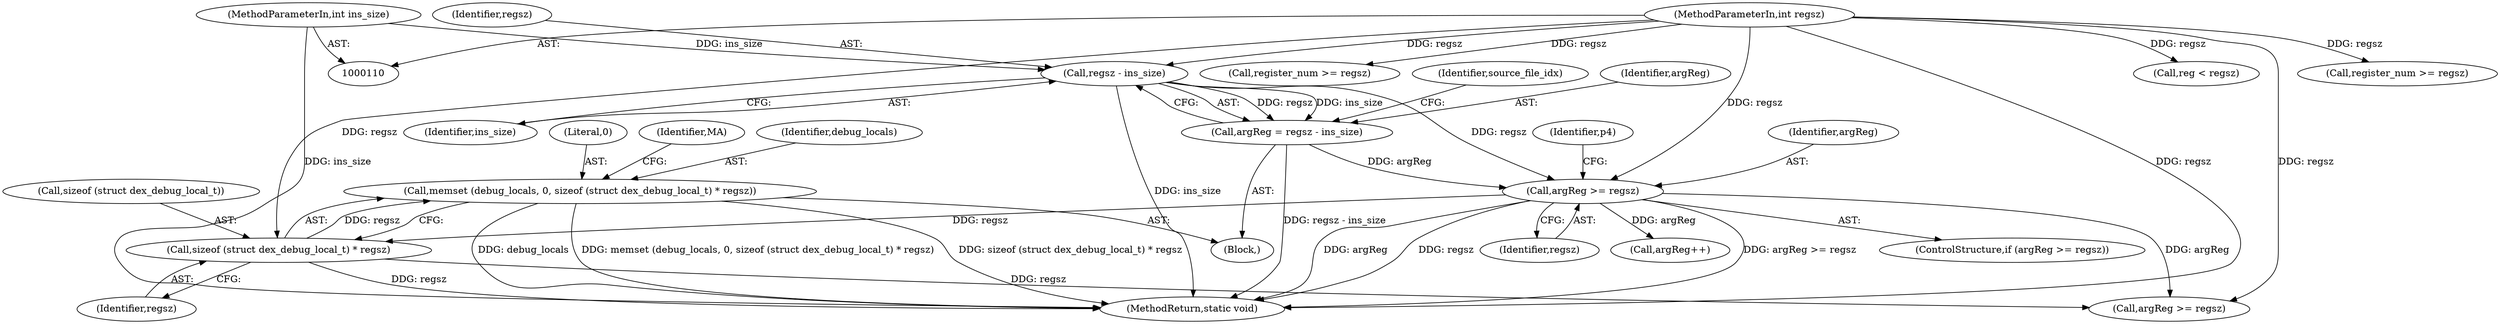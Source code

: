 digraph "1_radare2_ad55822430a03fe075221b543efb434567e9e431@API" {
"1000229" [label="(Call,memset (debug_locals, 0, sizeof (struct dex_debug_local_t) * regsz))"];
"1000232" [label="(Call,sizeof (struct dex_debug_local_t) * regsz)"];
"1000176" [label="(Call,argReg >= regsz)"];
"1000154" [label="(Call,argReg = regsz - ins_size)"];
"1000156" [label="(Call,regsz - ins_size)"];
"1000120" [label="(MethodParameterIn,int regsz)"];
"1000117" [label="(MethodParameterIn,int ins_size)"];
"1000161" [label="(Identifier,source_file_idx)"];
"1000177" [label="(Identifier,argReg)"];
"1000239" [label="(Identifier,MA)"];
"1000156" [label="(Call,regsz - ins_size)"];
"1000279" [label="(Call,argReg++)"];
"1000155" [label="(Identifier,argReg)"];
"1001114" [label="(Call,reg < regsz)"];
"1000230" [label="(Identifier,debug_locals)"];
"1000120" [label="(MethodParameterIn,int regsz)"];
"1000485" [label="(Call,register_num >= regsz)"];
"1000157" [label="(Identifier,regsz)"];
"1000178" [label="(Identifier,regsz)"];
"1000229" [label="(Call,memset (debug_locals, 0, sizeof (struct dex_debug_local_t) * regsz))"];
"1000117" [label="(MethodParameterIn,int ins_size)"];
"1000176" [label="(Call,argReg >= regsz)"];
"1000233" [label="(Call,sizeof (struct dex_debug_local_t))"];
"1000235" [label="(Identifier,regsz)"];
"1000231" [label="(Literal,0)"];
"1000175" [label="(ControlStructure,if (argReg >= regsz))"];
"1000158" [label="(Identifier,ins_size)"];
"1001185" [label="(MethodReturn,static void)"];
"1000232" [label="(Call,sizeof (struct dex_debug_local_t) * regsz)"];
"1000661" [label="(Call,register_num >= regsz)"];
"1000154" [label="(Call,argReg = regsz - ins_size)"];
"1000122" [label="(Block,)"];
"1000305" [label="(Call,argReg >= regsz)"];
"1000181" [label="(Identifier,p4)"];
"1000229" -> "1000122"  [label="AST: "];
"1000229" -> "1000232"  [label="CFG: "];
"1000230" -> "1000229"  [label="AST: "];
"1000231" -> "1000229"  [label="AST: "];
"1000232" -> "1000229"  [label="AST: "];
"1000239" -> "1000229"  [label="CFG: "];
"1000229" -> "1001185"  [label="DDG: memset (debug_locals, 0, sizeof (struct dex_debug_local_t) * regsz)"];
"1000229" -> "1001185"  [label="DDG: sizeof (struct dex_debug_local_t) * regsz"];
"1000229" -> "1001185"  [label="DDG: debug_locals"];
"1000232" -> "1000229"  [label="DDG: regsz"];
"1000232" -> "1000235"  [label="CFG: "];
"1000233" -> "1000232"  [label="AST: "];
"1000235" -> "1000232"  [label="AST: "];
"1000232" -> "1001185"  [label="DDG: regsz"];
"1000176" -> "1000232"  [label="DDG: regsz"];
"1000120" -> "1000232"  [label="DDG: regsz"];
"1000232" -> "1000305"  [label="DDG: regsz"];
"1000176" -> "1000175"  [label="AST: "];
"1000176" -> "1000178"  [label="CFG: "];
"1000177" -> "1000176"  [label="AST: "];
"1000178" -> "1000176"  [label="AST: "];
"1000181" -> "1000176"  [label="CFG: "];
"1000176" -> "1001185"  [label="DDG: regsz"];
"1000176" -> "1001185"  [label="DDG: argReg >= regsz"];
"1000176" -> "1001185"  [label="DDG: argReg"];
"1000154" -> "1000176"  [label="DDG: argReg"];
"1000156" -> "1000176"  [label="DDG: regsz"];
"1000120" -> "1000176"  [label="DDG: regsz"];
"1000176" -> "1000279"  [label="DDG: argReg"];
"1000176" -> "1000305"  [label="DDG: argReg"];
"1000154" -> "1000122"  [label="AST: "];
"1000154" -> "1000156"  [label="CFG: "];
"1000155" -> "1000154"  [label="AST: "];
"1000156" -> "1000154"  [label="AST: "];
"1000161" -> "1000154"  [label="CFG: "];
"1000154" -> "1001185"  [label="DDG: regsz - ins_size"];
"1000156" -> "1000154"  [label="DDG: regsz"];
"1000156" -> "1000154"  [label="DDG: ins_size"];
"1000156" -> "1000158"  [label="CFG: "];
"1000157" -> "1000156"  [label="AST: "];
"1000158" -> "1000156"  [label="AST: "];
"1000156" -> "1001185"  [label="DDG: ins_size"];
"1000120" -> "1000156"  [label="DDG: regsz"];
"1000117" -> "1000156"  [label="DDG: ins_size"];
"1000120" -> "1000110"  [label="AST: "];
"1000120" -> "1001185"  [label="DDG: regsz"];
"1000120" -> "1000305"  [label="DDG: regsz"];
"1000120" -> "1000485"  [label="DDG: regsz"];
"1000120" -> "1000661"  [label="DDG: regsz"];
"1000120" -> "1001114"  [label="DDG: regsz"];
"1000117" -> "1000110"  [label="AST: "];
"1000117" -> "1001185"  [label="DDG: ins_size"];
}
